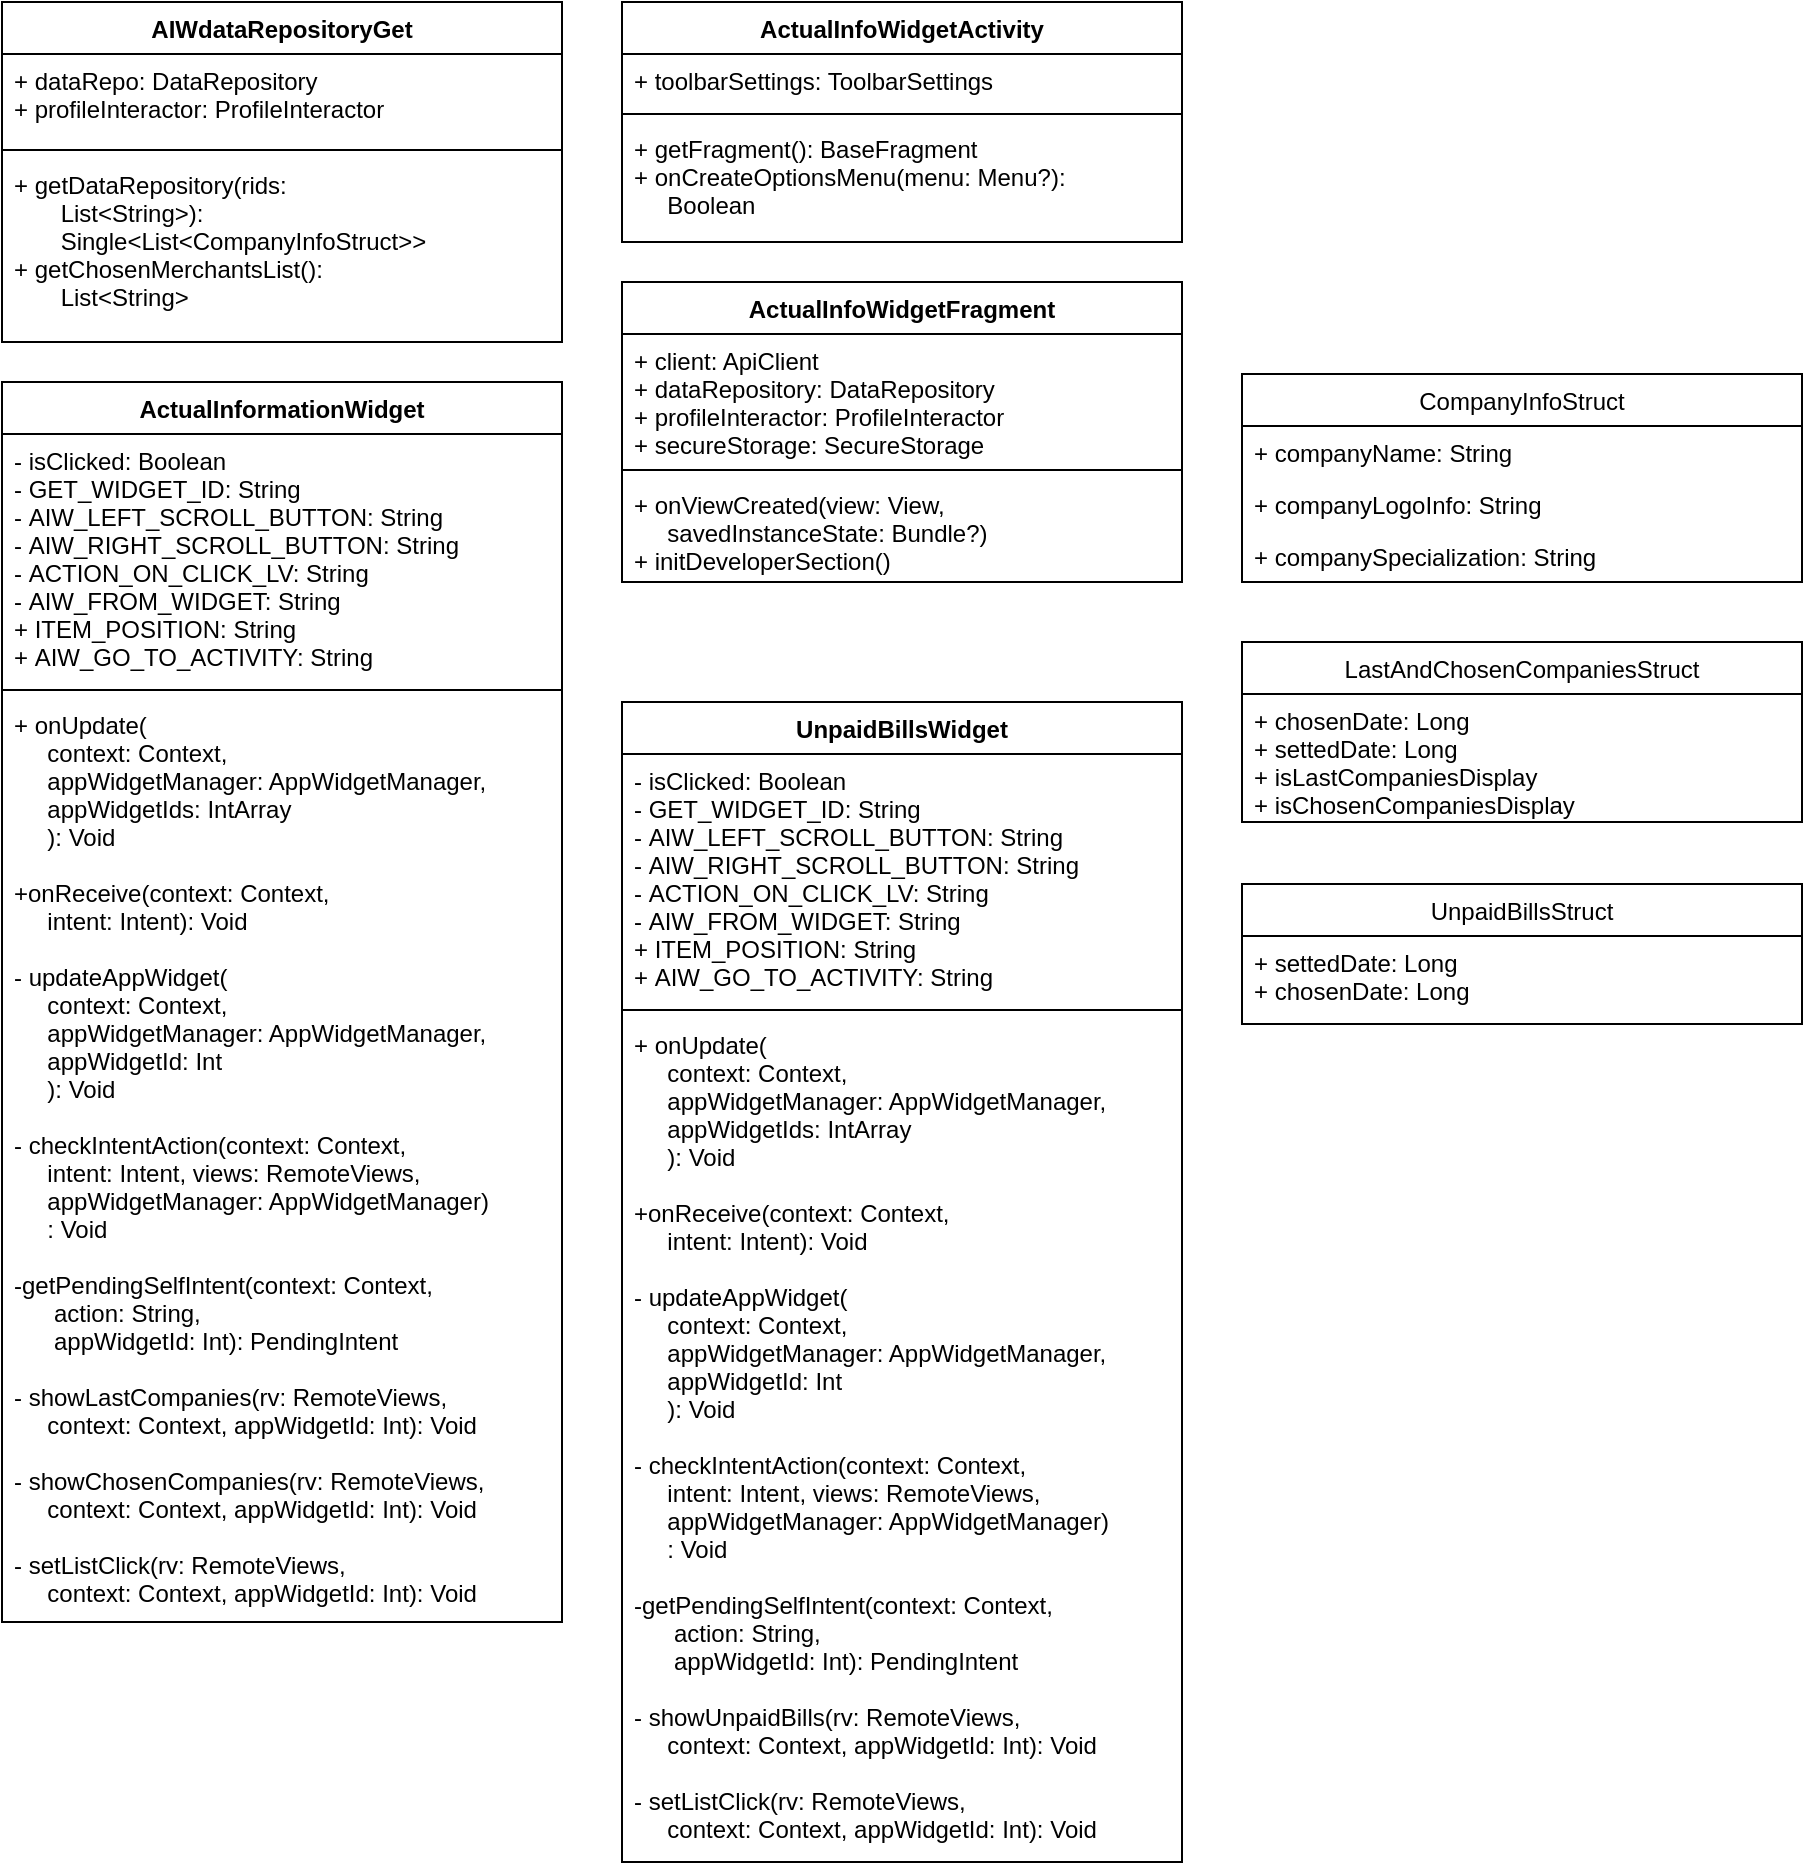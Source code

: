 <mxfile version="14.6.0" type="github">
  <diagram id="anAy9yI8WTqOqoTKuphk" name="Page-1">
    <mxGraphModel dx="1038" dy="580" grid="1" gridSize="10" guides="1" tooltips="1" connect="1" arrows="1" fold="1" page="1" pageScale="1" pageWidth="827" pageHeight="1169" math="0" shadow="0">
      <root>
        <mxCell id="0" />
        <mxCell id="1" parent="0" />
        <mxCell id="Z3jmQzQCZ1PrEpi4vK5F-1" value="AIWdataRepositoryGet" style="swimlane;fontStyle=1;align=center;verticalAlign=top;childLayout=stackLayout;horizontal=1;startSize=26;horizontalStack=0;resizeParent=1;resizeParentMax=0;resizeLast=0;collapsible=1;marginBottom=0;" vertex="1" parent="1">
          <mxGeometry x="30" y="40" width="280" height="170" as="geometry" />
        </mxCell>
        <mxCell id="Z3jmQzQCZ1PrEpi4vK5F-2" value="+ dataRepo: DataRepository&#xa;+ profileInteractor: ProfileInteractor" style="text;strokeColor=none;fillColor=none;align=left;verticalAlign=top;spacingLeft=4;spacingRight=4;overflow=hidden;rotatable=0;points=[[0,0.5],[1,0.5]];portConstraint=eastwest;" vertex="1" parent="Z3jmQzQCZ1PrEpi4vK5F-1">
          <mxGeometry y="26" width="280" height="44" as="geometry" />
        </mxCell>
        <mxCell id="Z3jmQzQCZ1PrEpi4vK5F-3" value="" style="line;strokeWidth=1;fillColor=none;align=left;verticalAlign=middle;spacingTop=-1;spacingLeft=3;spacingRight=3;rotatable=0;labelPosition=right;points=[];portConstraint=eastwest;" vertex="1" parent="Z3jmQzQCZ1PrEpi4vK5F-1">
          <mxGeometry y="70" width="280" height="8" as="geometry" />
        </mxCell>
        <mxCell id="Z3jmQzQCZ1PrEpi4vK5F-4" value="+ getDataRepository(rids: &#xa;       List&lt;String&gt;): &#xa;       Single&lt;List&lt;CompanyInfoStruct&gt;&gt;&#xa;+ getChosenMerchantsList(): &#xa;       List&lt;String&gt;" style="text;strokeColor=none;fillColor=none;align=left;verticalAlign=top;spacingLeft=4;spacingRight=4;overflow=hidden;rotatable=0;points=[[0,0.5],[1,0.5]];portConstraint=eastwest;" vertex="1" parent="Z3jmQzQCZ1PrEpi4vK5F-1">
          <mxGeometry y="78" width="280" height="92" as="geometry" />
        </mxCell>
        <mxCell id="Z3jmQzQCZ1PrEpi4vK5F-5" value="ActualInfoWidgetActivity" style="swimlane;fontStyle=1;align=center;verticalAlign=top;childLayout=stackLayout;horizontal=1;startSize=26;horizontalStack=0;resizeParent=1;resizeParentMax=0;resizeLast=0;collapsible=1;marginBottom=0;" vertex="1" parent="1">
          <mxGeometry x="340" y="40" width="280" height="120" as="geometry" />
        </mxCell>
        <mxCell id="Z3jmQzQCZ1PrEpi4vK5F-6" value="+ toolbarSettings: ToolbarSettings&#xa;" style="text;strokeColor=none;fillColor=none;align=left;verticalAlign=top;spacingLeft=4;spacingRight=4;overflow=hidden;rotatable=0;points=[[0,0.5],[1,0.5]];portConstraint=eastwest;" vertex="1" parent="Z3jmQzQCZ1PrEpi4vK5F-5">
          <mxGeometry y="26" width="280" height="26" as="geometry" />
        </mxCell>
        <mxCell id="Z3jmQzQCZ1PrEpi4vK5F-7" value="" style="line;strokeWidth=1;fillColor=none;align=left;verticalAlign=middle;spacingTop=-1;spacingLeft=3;spacingRight=3;rotatable=0;labelPosition=right;points=[];portConstraint=eastwest;" vertex="1" parent="Z3jmQzQCZ1PrEpi4vK5F-5">
          <mxGeometry y="52" width="280" height="8" as="geometry" />
        </mxCell>
        <mxCell id="Z3jmQzQCZ1PrEpi4vK5F-8" value="+ getFragment(): BaseFragment&#xa;+ onCreateOptionsMenu(menu: Menu?):&#xa;     Boolean" style="text;strokeColor=none;fillColor=none;align=left;verticalAlign=top;spacingLeft=4;spacingRight=4;overflow=hidden;rotatable=0;points=[[0,0.5],[1,0.5]];portConstraint=eastwest;" vertex="1" parent="Z3jmQzQCZ1PrEpi4vK5F-5">
          <mxGeometry y="60" width="280" height="60" as="geometry" />
        </mxCell>
        <mxCell id="Z3jmQzQCZ1PrEpi4vK5F-9" value="ActualInfoWidgetFragment" style="swimlane;fontStyle=1;align=center;verticalAlign=top;childLayout=stackLayout;horizontal=1;startSize=26;horizontalStack=0;resizeParent=1;resizeParentMax=0;resizeLast=0;collapsible=1;marginBottom=0;" vertex="1" parent="1">
          <mxGeometry x="340" y="180" width="280" height="150" as="geometry" />
        </mxCell>
        <mxCell id="Z3jmQzQCZ1PrEpi4vK5F-10" value="+ client: ApiClient&#xa;+ dataRepository: DataRepository&#xa;+ profileInteractor: ProfileInteractor&#xa;+ secureStorage: SecureStorage&#xa;" style="text;strokeColor=none;fillColor=none;align=left;verticalAlign=top;spacingLeft=4;spacingRight=4;overflow=hidden;rotatable=0;points=[[0,0.5],[1,0.5]];portConstraint=eastwest;" vertex="1" parent="Z3jmQzQCZ1PrEpi4vK5F-9">
          <mxGeometry y="26" width="280" height="64" as="geometry" />
        </mxCell>
        <mxCell id="Z3jmQzQCZ1PrEpi4vK5F-11" value="" style="line;strokeWidth=1;fillColor=none;align=left;verticalAlign=middle;spacingTop=-1;spacingLeft=3;spacingRight=3;rotatable=0;labelPosition=right;points=[];portConstraint=eastwest;" vertex="1" parent="Z3jmQzQCZ1PrEpi4vK5F-9">
          <mxGeometry y="90" width="280" height="8" as="geometry" />
        </mxCell>
        <mxCell id="Z3jmQzQCZ1PrEpi4vK5F-12" value="+ onViewCreated(view: View, &#xa;     savedInstanceState: Bundle?)&#xa;+ initDeveloperSection()" style="text;strokeColor=none;fillColor=none;align=left;verticalAlign=top;spacingLeft=4;spacingRight=4;overflow=hidden;rotatable=0;points=[[0,0.5],[1,0.5]];portConstraint=eastwest;" vertex="1" parent="Z3jmQzQCZ1PrEpi4vK5F-9">
          <mxGeometry y="98" width="280" height="52" as="geometry" />
        </mxCell>
        <mxCell id="Z3jmQzQCZ1PrEpi4vK5F-13" value="ActualInformationWidget" style="swimlane;fontStyle=1;align=center;verticalAlign=top;childLayout=stackLayout;horizontal=1;startSize=26;horizontalStack=0;resizeParent=1;resizeParentMax=0;resizeLast=0;collapsible=1;marginBottom=0;" vertex="1" parent="1">
          <mxGeometry x="30" y="230" width="280" height="620" as="geometry" />
        </mxCell>
        <mxCell id="Z3jmQzQCZ1PrEpi4vK5F-14" value="- isClicked: Boolean&#xa;- GET_WIDGET_ID: String&#xa;- AIW_LEFT_SCROLL_BUTTON: String&#xa;- AIW_RIGHT_SCROLL_BUTTON: String&#xa;- ACTION_ON_CLICK_LV: String&#xa;- AIW_FROM_WIDGET: String&#xa;+ ITEM_POSITION: String&#xa;+ AIW_GO_TO_ACTIVITY: String" style="text;strokeColor=none;fillColor=none;align=left;verticalAlign=top;spacingLeft=4;spacingRight=4;overflow=hidden;rotatable=0;points=[[0,0.5],[1,0.5]];portConstraint=eastwest;" vertex="1" parent="Z3jmQzQCZ1PrEpi4vK5F-13">
          <mxGeometry y="26" width="280" height="124" as="geometry" />
        </mxCell>
        <mxCell id="Z3jmQzQCZ1PrEpi4vK5F-15" value="" style="line;strokeWidth=1;fillColor=none;align=left;verticalAlign=middle;spacingTop=-1;spacingLeft=3;spacingRight=3;rotatable=0;labelPosition=right;points=[];portConstraint=eastwest;" vertex="1" parent="Z3jmQzQCZ1PrEpi4vK5F-13">
          <mxGeometry y="150" width="280" height="8" as="geometry" />
        </mxCell>
        <mxCell id="Z3jmQzQCZ1PrEpi4vK5F-16" value="+ onUpdate(&#xa;     context: Context,&#xa;     appWidgetManager: AppWidgetManager,&#xa;     appWidgetIds: IntArray&#xa;     ): Void &#xa;&#xa;+onReceive(context: Context, &#xa;     intent: Intent): Void&#xa;&#xa;- updateAppWidget(&#xa;     context: Context,&#xa;     appWidgetManager: AppWidgetManager,&#xa;     appWidgetId: Int&#xa;     ): Void&#xa;&#xa;- checkIntentAction(context: Context, &#xa;     intent: Intent, views: RemoteViews, &#xa;     appWidgetManager: AppWidgetManager)&#xa;     : Void &#xa;&#xa;-getPendingSelfIntent(context: Context,&#xa;      action: String,&#xa;      appWidgetId: Int): PendingIntent&#xa;&#xa;- showLastCompanies(rv: RemoteViews, &#xa;     context: Context, appWidgetId: Int): Void&#xa;&#xa;- showChosenCompanies(rv: RemoteViews, &#xa;     context: Context, appWidgetId: Int): Void&#xa;&#xa;- setListClick(rv: RemoteViews, &#xa;     context: Context, appWidgetId: Int): Void" style="text;strokeColor=none;fillColor=none;align=left;verticalAlign=top;spacingLeft=4;spacingRight=4;overflow=hidden;rotatable=0;points=[[0,0.5],[1,0.5]];portConstraint=eastwest;" vertex="1" parent="Z3jmQzQCZ1PrEpi4vK5F-13">
          <mxGeometry y="158" width="280" height="462" as="geometry" />
        </mxCell>
        <mxCell id="Z3jmQzQCZ1PrEpi4vK5F-17" value="CompanyInfoStruct" style="swimlane;fontStyle=0;childLayout=stackLayout;horizontal=1;startSize=26;fillColor=none;horizontalStack=0;resizeParent=1;resizeParentMax=0;resizeLast=0;collapsible=1;marginBottom=0;" vertex="1" parent="1">
          <mxGeometry x="650" y="226" width="280" height="104" as="geometry" />
        </mxCell>
        <mxCell id="Z3jmQzQCZ1PrEpi4vK5F-18" value="+ companyName: String" style="text;strokeColor=none;fillColor=none;align=left;verticalAlign=top;spacingLeft=4;spacingRight=4;overflow=hidden;rotatable=0;points=[[0,0.5],[1,0.5]];portConstraint=eastwest;" vertex="1" parent="Z3jmQzQCZ1PrEpi4vK5F-17">
          <mxGeometry y="26" width="280" height="26" as="geometry" />
        </mxCell>
        <mxCell id="Z3jmQzQCZ1PrEpi4vK5F-19" value="+ companyLogoInfo: String" style="text;strokeColor=none;fillColor=none;align=left;verticalAlign=top;spacingLeft=4;spacingRight=4;overflow=hidden;rotatable=0;points=[[0,0.5],[1,0.5]];portConstraint=eastwest;" vertex="1" parent="Z3jmQzQCZ1PrEpi4vK5F-17">
          <mxGeometry y="52" width="280" height="26" as="geometry" />
        </mxCell>
        <mxCell id="Z3jmQzQCZ1PrEpi4vK5F-20" value="+ companySpecialization: String" style="text;strokeColor=none;fillColor=none;align=left;verticalAlign=top;spacingLeft=4;spacingRight=4;overflow=hidden;rotatable=0;points=[[0,0.5],[1,0.5]];portConstraint=eastwest;" vertex="1" parent="Z3jmQzQCZ1PrEpi4vK5F-17">
          <mxGeometry y="78" width="280" height="26" as="geometry" />
        </mxCell>
        <mxCell id="Z3jmQzQCZ1PrEpi4vK5F-21" value="LastAndChosenCompaniesStruct" style="swimlane;fontStyle=0;childLayout=stackLayout;horizontal=1;startSize=26;fillColor=none;horizontalStack=0;resizeParent=1;resizeParentMax=0;resizeLast=0;collapsible=1;marginBottom=0;" vertex="1" parent="1">
          <mxGeometry x="650" y="360" width="280" height="90" as="geometry" />
        </mxCell>
        <mxCell id="Z3jmQzQCZ1PrEpi4vK5F-22" value="+ chosenDate: Long&#xa;+ settedDate: Long&#xa;+ isLastCompaniesDisplay&#xa;+ isChosenCompaniesDisplay" style="text;strokeColor=none;fillColor=none;align=left;verticalAlign=top;spacingLeft=4;spacingRight=4;overflow=hidden;rotatable=0;points=[[0,0.5],[1,0.5]];portConstraint=eastwest;" vertex="1" parent="Z3jmQzQCZ1PrEpi4vK5F-21">
          <mxGeometry y="26" width="280" height="64" as="geometry" />
        </mxCell>
        <mxCell id="Z3jmQzQCZ1PrEpi4vK5F-26" value="UnpaidBillsStruct" style="swimlane;fontStyle=0;childLayout=stackLayout;horizontal=1;startSize=26;fillColor=none;horizontalStack=0;resizeParent=1;resizeParentMax=0;resizeLast=0;collapsible=1;marginBottom=0;" vertex="1" parent="1">
          <mxGeometry x="650" y="481" width="280" height="70" as="geometry" />
        </mxCell>
        <mxCell id="Z3jmQzQCZ1PrEpi4vK5F-27" value="+ settedDate: Long&#xa;+ chosenDate: Long" style="text;strokeColor=none;fillColor=none;align=left;verticalAlign=top;spacingLeft=4;spacingRight=4;overflow=hidden;rotatable=0;points=[[0,0.5],[1,0.5]];portConstraint=eastwest;" vertex="1" parent="Z3jmQzQCZ1PrEpi4vK5F-26">
          <mxGeometry y="26" width="280" height="44" as="geometry" />
        </mxCell>
        <mxCell id="Z3jmQzQCZ1PrEpi4vK5F-30" value="UnpaidBillsWidget" style="swimlane;fontStyle=1;align=center;verticalAlign=top;childLayout=stackLayout;horizontal=1;startSize=26;horizontalStack=0;resizeParent=1;resizeParentMax=0;resizeLast=0;collapsible=1;marginBottom=0;" vertex="1" parent="1">
          <mxGeometry x="340" y="390" width="280" height="580" as="geometry" />
        </mxCell>
        <mxCell id="Z3jmQzQCZ1PrEpi4vK5F-31" value="- isClicked: Boolean&#xa;- GET_WIDGET_ID: String&#xa;- AIW_LEFT_SCROLL_BUTTON: String&#xa;- AIW_RIGHT_SCROLL_BUTTON: String&#xa;- ACTION_ON_CLICK_LV: String&#xa;- AIW_FROM_WIDGET: String&#xa;+ ITEM_POSITION: String&#xa;+ AIW_GO_TO_ACTIVITY: String" style="text;strokeColor=none;fillColor=none;align=left;verticalAlign=top;spacingLeft=4;spacingRight=4;overflow=hidden;rotatable=0;points=[[0,0.5],[1,0.5]];portConstraint=eastwest;" vertex="1" parent="Z3jmQzQCZ1PrEpi4vK5F-30">
          <mxGeometry y="26" width="280" height="124" as="geometry" />
        </mxCell>
        <mxCell id="Z3jmQzQCZ1PrEpi4vK5F-32" value="" style="line;strokeWidth=1;fillColor=none;align=left;verticalAlign=middle;spacingTop=-1;spacingLeft=3;spacingRight=3;rotatable=0;labelPosition=right;points=[];portConstraint=eastwest;" vertex="1" parent="Z3jmQzQCZ1PrEpi4vK5F-30">
          <mxGeometry y="150" width="280" height="8" as="geometry" />
        </mxCell>
        <mxCell id="Z3jmQzQCZ1PrEpi4vK5F-33" value="+ onUpdate(&#xa;     context: Context,&#xa;     appWidgetManager: AppWidgetManager,&#xa;     appWidgetIds: IntArray&#xa;     ): Void &#xa;&#xa;+onReceive(context: Context, &#xa;     intent: Intent): Void&#xa;&#xa;- updateAppWidget(&#xa;     context: Context,&#xa;     appWidgetManager: AppWidgetManager,&#xa;     appWidgetId: Int&#xa;     ): Void&#xa;&#xa;- checkIntentAction(context: Context, &#xa;     intent: Intent, views: RemoteViews, &#xa;     appWidgetManager: AppWidgetManager)&#xa;     : Void &#xa;&#xa;-getPendingSelfIntent(context: Context,&#xa;      action: String,&#xa;      appWidgetId: Int): PendingIntent&#xa;&#xa;- showUnpaidBills(rv: RemoteViews, &#xa;     context: Context, appWidgetId: Int): Void&#xa;&#xa;- setListClick(rv: RemoteViews, &#xa;     context: Context, appWidgetId: Int): Void" style="text;strokeColor=none;fillColor=none;align=left;verticalAlign=top;spacingLeft=4;spacingRight=4;overflow=hidden;rotatable=0;points=[[0,0.5],[1,0.5]];portConstraint=eastwest;" vertex="1" parent="Z3jmQzQCZ1PrEpi4vK5F-30">
          <mxGeometry y="158" width="280" height="422" as="geometry" />
        </mxCell>
      </root>
    </mxGraphModel>
  </diagram>
</mxfile>
